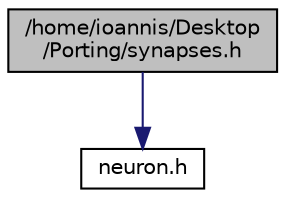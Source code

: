 digraph "/home/ioannis/Desktop/Porting/synapses.h"
{
  edge [fontname="Helvetica",fontsize="10",labelfontname="Helvetica",labelfontsize="10"];
  node [fontname="Helvetica",fontsize="10",shape=record];
  Node1 [label="/home/ioannis/Desktop\l/Porting/synapses.h",height=0.2,width=0.4,color="black", fillcolor="grey75", style="filled", fontcolor="black"];
  Node1 -> Node2 [color="midnightblue",fontsize="10",style="solid",fontname="Helvetica"];
  Node2 [label="neuron.h",height=0.2,width=0.4,color="black", fillcolor="white", style="filled",URL="$neuron_8h.html",tooltip="Header file containing all the declarations of Neuron classes and neurons&#39; functions. "];
}
